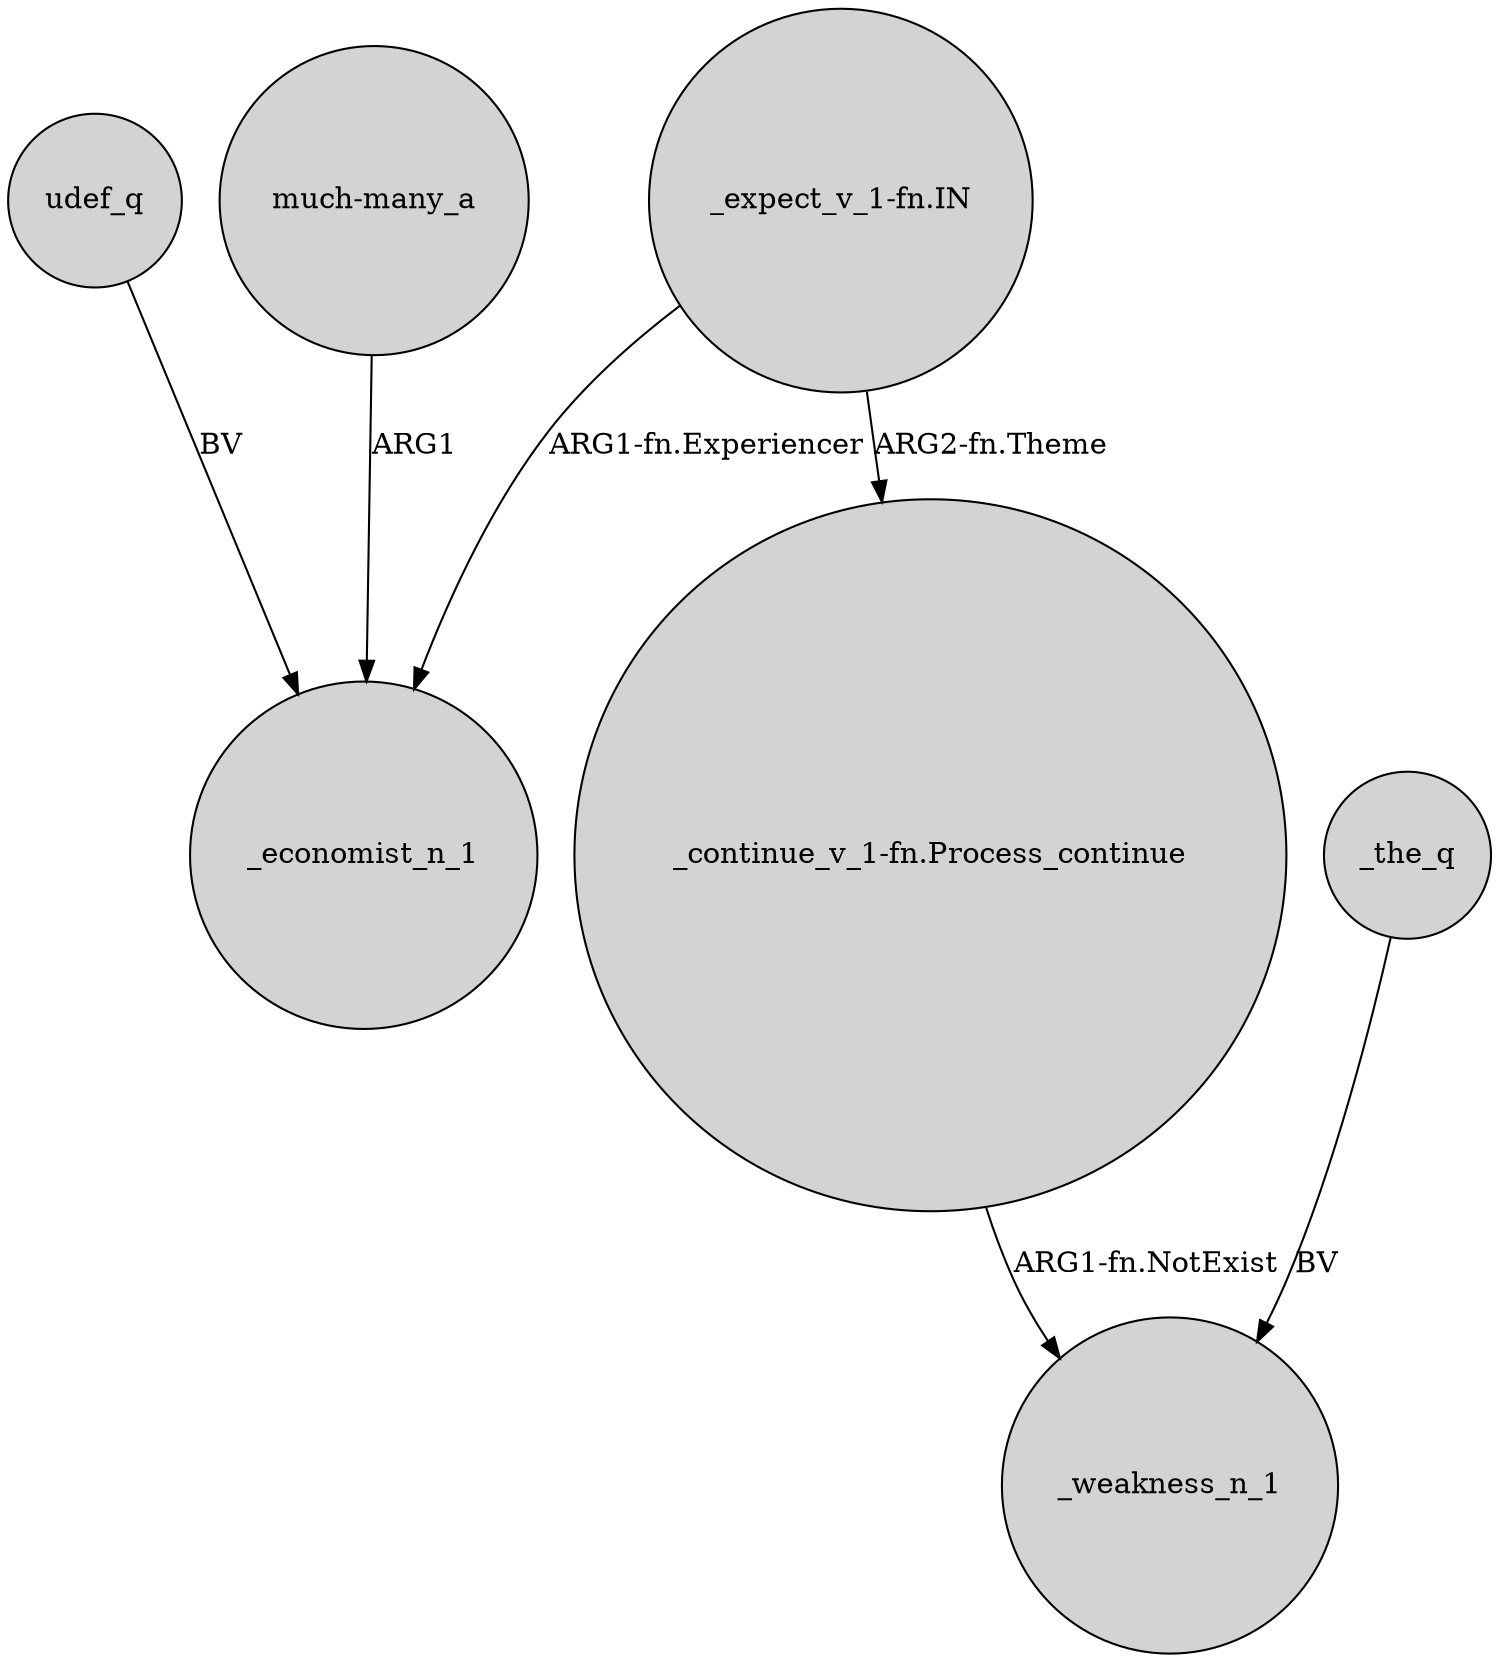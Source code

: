 digraph {
	node [shape=circle style=filled]
	udef_q -> _economist_n_1 [label=BV]
	"_expect_v_1-fn.IN" -> "_continue_v_1-fn.Process_continue" [label="ARG2-fn.Theme"]
	_the_q -> _weakness_n_1 [label=BV]
	"_continue_v_1-fn.Process_continue" -> _weakness_n_1 [label="ARG1-fn.NotExist"]
	"_expect_v_1-fn.IN" -> _economist_n_1 [label="ARG1-fn.Experiencer"]
	"much-many_a" -> _economist_n_1 [label=ARG1]
}
